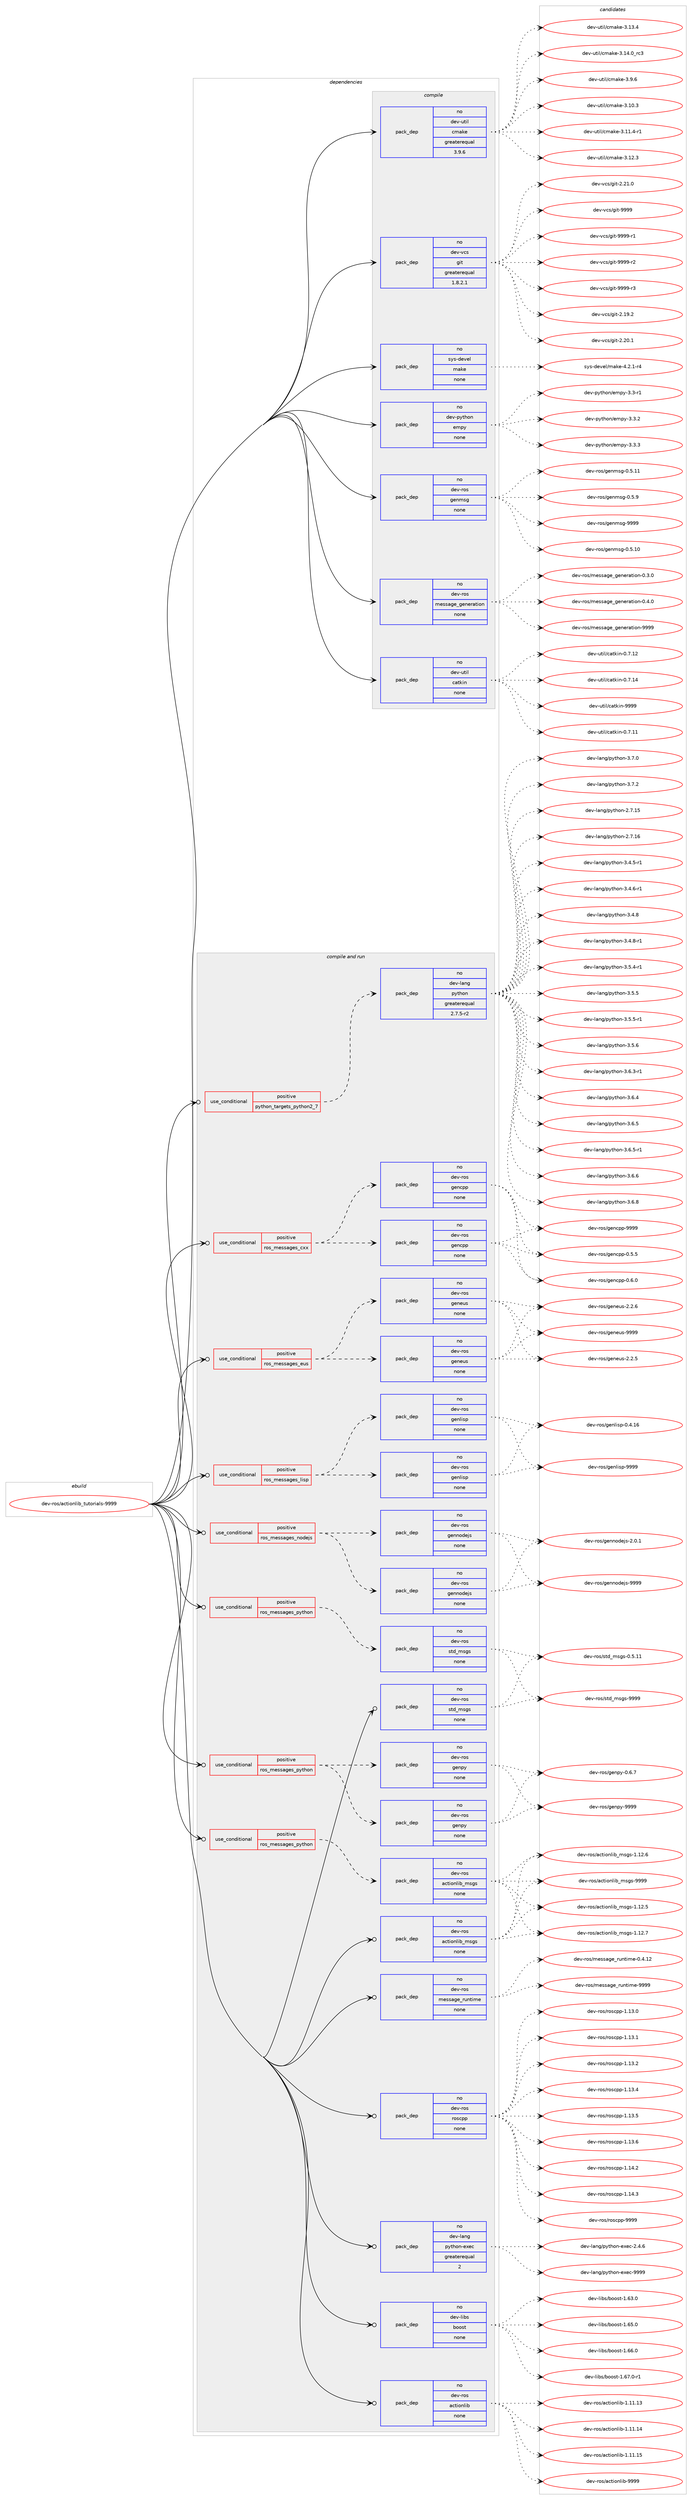 digraph prolog {

# *************
# Graph options
# *************

newrank=true;
concentrate=true;
compound=true;
graph [rankdir=LR,fontname=Helvetica,fontsize=10,ranksep=1.5];#, ranksep=2.5, nodesep=0.2];
edge  [arrowhead=vee];
node  [fontname=Helvetica,fontsize=10];

# **********
# The ebuild
# **********

subgraph cluster_leftcol {
color=gray;
rank=same;
label=<<i>ebuild</i>>;
id [label="dev-ros/actionlib_tutorials-9999", color=red, width=4, href="../dev-ros/actionlib_tutorials-9999.svg"];
}

# ****************
# The dependencies
# ****************

subgraph cluster_midcol {
color=gray;
label=<<i>dependencies</i>>;
subgraph cluster_compile {
fillcolor="#eeeeee";
style=filled;
label=<<i>compile</i>>;
subgraph pack1040356 {
dependency1451585 [label=<<TABLE BORDER="0" CELLBORDER="1" CELLSPACING="0" CELLPADDING="4" WIDTH="220"><TR><TD ROWSPAN="6" CELLPADDING="30">pack_dep</TD></TR><TR><TD WIDTH="110">no</TD></TR><TR><TD>dev-python</TD></TR><TR><TD>empy</TD></TR><TR><TD>none</TD></TR><TR><TD></TD></TR></TABLE>>, shape=none, color=blue];
}
id:e -> dependency1451585:w [weight=20,style="solid",arrowhead="vee"];
subgraph pack1040357 {
dependency1451586 [label=<<TABLE BORDER="0" CELLBORDER="1" CELLSPACING="0" CELLPADDING="4" WIDTH="220"><TR><TD ROWSPAN="6" CELLPADDING="30">pack_dep</TD></TR><TR><TD WIDTH="110">no</TD></TR><TR><TD>dev-ros</TD></TR><TR><TD>genmsg</TD></TR><TR><TD>none</TD></TR><TR><TD></TD></TR></TABLE>>, shape=none, color=blue];
}
id:e -> dependency1451586:w [weight=20,style="solid",arrowhead="vee"];
subgraph pack1040358 {
dependency1451587 [label=<<TABLE BORDER="0" CELLBORDER="1" CELLSPACING="0" CELLPADDING="4" WIDTH="220"><TR><TD ROWSPAN="6" CELLPADDING="30">pack_dep</TD></TR><TR><TD WIDTH="110">no</TD></TR><TR><TD>dev-ros</TD></TR><TR><TD>message_generation</TD></TR><TR><TD>none</TD></TR><TR><TD></TD></TR></TABLE>>, shape=none, color=blue];
}
id:e -> dependency1451587:w [weight=20,style="solid",arrowhead="vee"];
subgraph pack1040359 {
dependency1451588 [label=<<TABLE BORDER="0" CELLBORDER="1" CELLSPACING="0" CELLPADDING="4" WIDTH="220"><TR><TD ROWSPAN="6" CELLPADDING="30">pack_dep</TD></TR><TR><TD WIDTH="110">no</TD></TR><TR><TD>dev-util</TD></TR><TR><TD>catkin</TD></TR><TR><TD>none</TD></TR><TR><TD></TD></TR></TABLE>>, shape=none, color=blue];
}
id:e -> dependency1451588:w [weight=20,style="solid",arrowhead="vee"];
subgraph pack1040360 {
dependency1451589 [label=<<TABLE BORDER="0" CELLBORDER="1" CELLSPACING="0" CELLPADDING="4" WIDTH="220"><TR><TD ROWSPAN="6" CELLPADDING="30">pack_dep</TD></TR><TR><TD WIDTH="110">no</TD></TR><TR><TD>dev-util</TD></TR><TR><TD>cmake</TD></TR><TR><TD>greaterequal</TD></TR><TR><TD>3.9.6</TD></TR></TABLE>>, shape=none, color=blue];
}
id:e -> dependency1451589:w [weight=20,style="solid",arrowhead="vee"];
subgraph pack1040361 {
dependency1451590 [label=<<TABLE BORDER="0" CELLBORDER="1" CELLSPACING="0" CELLPADDING="4" WIDTH="220"><TR><TD ROWSPAN="6" CELLPADDING="30">pack_dep</TD></TR><TR><TD WIDTH="110">no</TD></TR><TR><TD>dev-vcs</TD></TR><TR><TD>git</TD></TR><TR><TD>greaterequal</TD></TR><TR><TD>1.8.2.1</TD></TR></TABLE>>, shape=none, color=blue];
}
id:e -> dependency1451590:w [weight=20,style="solid",arrowhead="vee"];
subgraph pack1040362 {
dependency1451591 [label=<<TABLE BORDER="0" CELLBORDER="1" CELLSPACING="0" CELLPADDING="4" WIDTH="220"><TR><TD ROWSPAN="6" CELLPADDING="30">pack_dep</TD></TR><TR><TD WIDTH="110">no</TD></TR><TR><TD>sys-devel</TD></TR><TR><TD>make</TD></TR><TR><TD>none</TD></TR><TR><TD></TD></TR></TABLE>>, shape=none, color=blue];
}
id:e -> dependency1451591:w [weight=20,style="solid",arrowhead="vee"];
}
subgraph cluster_compileandrun {
fillcolor="#eeeeee";
style=filled;
label=<<i>compile and run</i>>;
subgraph cond387849 {
dependency1451592 [label=<<TABLE BORDER="0" CELLBORDER="1" CELLSPACING="0" CELLPADDING="4"><TR><TD ROWSPAN="3" CELLPADDING="10">use_conditional</TD></TR><TR><TD>positive</TD></TR><TR><TD>python_targets_python2_7</TD></TR></TABLE>>, shape=none, color=red];
subgraph pack1040363 {
dependency1451593 [label=<<TABLE BORDER="0" CELLBORDER="1" CELLSPACING="0" CELLPADDING="4" WIDTH="220"><TR><TD ROWSPAN="6" CELLPADDING="30">pack_dep</TD></TR><TR><TD WIDTH="110">no</TD></TR><TR><TD>dev-lang</TD></TR><TR><TD>python</TD></TR><TR><TD>greaterequal</TD></TR><TR><TD>2.7.5-r2</TD></TR></TABLE>>, shape=none, color=blue];
}
dependency1451592:e -> dependency1451593:w [weight=20,style="dashed",arrowhead="vee"];
}
id:e -> dependency1451592:w [weight=20,style="solid",arrowhead="odotvee"];
subgraph cond387850 {
dependency1451594 [label=<<TABLE BORDER="0" CELLBORDER="1" CELLSPACING="0" CELLPADDING="4"><TR><TD ROWSPAN="3" CELLPADDING="10">use_conditional</TD></TR><TR><TD>positive</TD></TR><TR><TD>ros_messages_cxx</TD></TR></TABLE>>, shape=none, color=red];
subgraph pack1040364 {
dependency1451595 [label=<<TABLE BORDER="0" CELLBORDER="1" CELLSPACING="0" CELLPADDING="4" WIDTH="220"><TR><TD ROWSPAN="6" CELLPADDING="30">pack_dep</TD></TR><TR><TD WIDTH="110">no</TD></TR><TR><TD>dev-ros</TD></TR><TR><TD>gencpp</TD></TR><TR><TD>none</TD></TR><TR><TD></TD></TR></TABLE>>, shape=none, color=blue];
}
dependency1451594:e -> dependency1451595:w [weight=20,style="dashed",arrowhead="vee"];
subgraph pack1040365 {
dependency1451596 [label=<<TABLE BORDER="0" CELLBORDER="1" CELLSPACING="0" CELLPADDING="4" WIDTH="220"><TR><TD ROWSPAN="6" CELLPADDING="30">pack_dep</TD></TR><TR><TD WIDTH="110">no</TD></TR><TR><TD>dev-ros</TD></TR><TR><TD>gencpp</TD></TR><TR><TD>none</TD></TR><TR><TD></TD></TR></TABLE>>, shape=none, color=blue];
}
dependency1451594:e -> dependency1451596:w [weight=20,style="dashed",arrowhead="vee"];
}
id:e -> dependency1451594:w [weight=20,style="solid",arrowhead="odotvee"];
subgraph cond387851 {
dependency1451597 [label=<<TABLE BORDER="0" CELLBORDER="1" CELLSPACING="0" CELLPADDING="4"><TR><TD ROWSPAN="3" CELLPADDING="10">use_conditional</TD></TR><TR><TD>positive</TD></TR><TR><TD>ros_messages_eus</TD></TR></TABLE>>, shape=none, color=red];
subgraph pack1040366 {
dependency1451598 [label=<<TABLE BORDER="0" CELLBORDER="1" CELLSPACING="0" CELLPADDING="4" WIDTH="220"><TR><TD ROWSPAN="6" CELLPADDING="30">pack_dep</TD></TR><TR><TD WIDTH="110">no</TD></TR><TR><TD>dev-ros</TD></TR><TR><TD>geneus</TD></TR><TR><TD>none</TD></TR><TR><TD></TD></TR></TABLE>>, shape=none, color=blue];
}
dependency1451597:e -> dependency1451598:w [weight=20,style="dashed",arrowhead="vee"];
subgraph pack1040367 {
dependency1451599 [label=<<TABLE BORDER="0" CELLBORDER="1" CELLSPACING="0" CELLPADDING="4" WIDTH="220"><TR><TD ROWSPAN="6" CELLPADDING="30">pack_dep</TD></TR><TR><TD WIDTH="110">no</TD></TR><TR><TD>dev-ros</TD></TR><TR><TD>geneus</TD></TR><TR><TD>none</TD></TR><TR><TD></TD></TR></TABLE>>, shape=none, color=blue];
}
dependency1451597:e -> dependency1451599:w [weight=20,style="dashed",arrowhead="vee"];
}
id:e -> dependency1451597:w [weight=20,style="solid",arrowhead="odotvee"];
subgraph cond387852 {
dependency1451600 [label=<<TABLE BORDER="0" CELLBORDER="1" CELLSPACING="0" CELLPADDING="4"><TR><TD ROWSPAN="3" CELLPADDING="10">use_conditional</TD></TR><TR><TD>positive</TD></TR><TR><TD>ros_messages_lisp</TD></TR></TABLE>>, shape=none, color=red];
subgraph pack1040368 {
dependency1451601 [label=<<TABLE BORDER="0" CELLBORDER="1" CELLSPACING="0" CELLPADDING="4" WIDTH="220"><TR><TD ROWSPAN="6" CELLPADDING="30">pack_dep</TD></TR><TR><TD WIDTH="110">no</TD></TR><TR><TD>dev-ros</TD></TR><TR><TD>genlisp</TD></TR><TR><TD>none</TD></TR><TR><TD></TD></TR></TABLE>>, shape=none, color=blue];
}
dependency1451600:e -> dependency1451601:w [weight=20,style="dashed",arrowhead="vee"];
subgraph pack1040369 {
dependency1451602 [label=<<TABLE BORDER="0" CELLBORDER="1" CELLSPACING="0" CELLPADDING="4" WIDTH="220"><TR><TD ROWSPAN="6" CELLPADDING="30">pack_dep</TD></TR><TR><TD WIDTH="110">no</TD></TR><TR><TD>dev-ros</TD></TR><TR><TD>genlisp</TD></TR><TR><TD>none</TD></TR><TR><TD></TD></TR></TABLE>>, shape=none, color=blue];
}
dependency1451600:e -> dependency1451602:w [weight=20,style="dashed",arrowhead="vee"];
}
id:e -> dependency1451600:w [weight=20,style="solid",arrowhead="odotvee"];
subgraph cond387853 {
dependency1451603 [label=<<TABLE BORDER="0" CELLBORDER="1" CELLSPACING="0" CELLPADDING="4"><TR><TD ROWSPAN="3" CELLPADDING="10">use_conditional</TD></TR><TR><TD>positive</TD></TR><TR><TD>ros_messages_nodejs</TD></TR></TABLE>>, shape=none, color=red];
subgraph pack1040370 {
dependency1451604 [label=<<TABLE BORDER="0" CELLBORDER="1" CELLSPACING="0" CELLPADDING="4" WIDTH="220"><TR><TD ROWSPAN="6" CELLPADDING="30">pack_dep</TD></TR><TR><TD WIDTH="110">no</TD></TR><TR><TD>dev-ros</TD></TR><TR><TD>gennodejs</TD></TR><TR><TD>none</TD></TR><TR><TD></TD></TR></TABLE>>, shape=none, color=blue];
}
dependency1451603:e -> dependency1451604:w [weight=20,style="dashed",arrowhead="vee"];
subgraph pack1040371 {
dependency1451605 [label=<<TABLE BORDER="0" CELLBORDER="1" CELLSPACING="0" CELLPADDING="4" WIDTH="220"><TR><TD ROWSPAN="6" CELLPADDING="30">pack_dep</TD></TR><TR><TD WIDTH="110">no</TD></TR><TR><TD>dev-ros</TD></TR><TR><TD>gennodejs</TD></TR><TR><TD>none</TD></TR><TR><TD></TD></TR></TABLE>>, shape=none, color=blue];
}
dependency1451603:e -> dependency1451605:w [weight=20,style="dashed",arrowhead="vee"];
}
id:e -> dependency1451603:w [weight=20,style="solid",arrowhead="odotvee"];
subgraph cond387854 {
dependency1451606 [label=<<TABLE BORDER="0" CELLBORDER="1" CELLSPACING="0" CELLPADDING="4"><TR><TD ROWSPAN="3" CELLPADDING="10">use_conditional</TD></TR><TR><TD>positive</TD></TR><TR><TD>ros_messages_python</TD></TR></TABLE>>, shape=none, color=red];
subgraph pack1040372 {
dependency1451607 [label=<<TABLE BORDER="0" CELLBORDER="1" CELLSPACING="0" CELLPADDING="4" WIDTH="220"><TR><TD ROWSPAN="6" CELLPADDING="30">pack_dep</TD></TR><TR><TD WIDTH="110">no</TD></TR><TR><TD>dev-ros</TD></TR><TR><TD>actionlib_msgs</TD></TR><TR><TD>none</TD></TR><TR><TD></TD></TR></TABLE>>, shape=none, color=blue];
}
dependency1451606:e -> dependency1451607:w [weight=20,style="dashed",arrowhead="vee"];
}
id:e -> dependency1451606:w [weight=20,style="solid",arrowhead="odotvee"];
subgraph cond387855 {
dependency1451608 [label=<<TABLE BORDER="0" CELLBORDER="1" CELLSPACING="0" CELLPADDING="4"><TR><TD ROWSPAN="3" CELLPADDING="10">use_conditional</TD></TR><TR><TD>positive</TD></TR><TR><TD>ros_messages_python</TD></TR></TABLE>>, shape=none, color=red];
subgraph pack1040373 {
dependency1451609 [label=<<TABLE BORDER="0" CELLBORDER="1" CELLSPACING="0" CELLPADDING="4" WIDTH="220"><TR><TD ROWSPAN="6" CELLPADDING="30">pack_dep</TD></TR><TR><TD WIDTH="110">no</TD></TR><TR><TD>dev-ros</TD></TR><TR><TD>genpy</TD></TR><TR><TD>none</TD></TR><TR><TD></TD></TR></TABLE>>, shape=none, color=blue];
}
dependency1451608:e -> dependency1451609:w [weight=20,style="dashed",arrowhead="vee"];
subgraph pack1040374 {
dependency1451610 [label=<<TABLE BORDER="0" CELLBORDER="1" CELLSPACING="0" CELLPADDING="4" WIDTH="220"><TR><TD ROWSPAN="6" CELLPADDING="30">pack_dep</TD></TR><TR><TD WIDTH="110">no</TD></TR><TR><TD>dev-ros</TD></TR><TR><TD>genpy</TD></TR><TR><TD>none</TD></TR><TR><TD></TD></TR></TABLE>>, shape=none, color=blue];
}
dependency1451608:e -> dependency1451610:w [weight=20,style="dashed",arrowhead="vee"];
}
id:e -> dependency1451608:w [weight=20,style="solid",arrowhead="odotvee"];
subgraph cond387856 {
dependency1451611 [label=<<TABLE BORDER="0" CELLBORDER="1" CELLSPACING="0" CELLPADDING="4"><TR><TD ROWSPAN="3" CELLPADDING="10">use_conditional</TD></TR><TR><TD>positive</TD></TR><TR><TD>ros_messages_python</TD></TR></TABLE>>, shape=none, color=red];
subgraph pack1040375 {
dependency1451612 [label=<<TABLE BORDER="0" CELLBORDER="1" CELLSPACING="0" CELLPADDING="4" WIDTH="220"><TR><TD ROWSPAN="6" CELLPADDING="30">pack_dep</TD></TR><TR><TD WIDTH="110">no</TD></TR><TR><TD>dev-ros</TD></TR><TR><TD>std_msgs</TD></TR><TR><TD>none</TD></TR><TR><TD></TD></TR></TABLE>>, shape=none, color=blue];
}
dependency1451611:e -> dependency1451612:w [weight=20,style="dashed",arrowhead="vee"];
}
id:e -> dependency1451611:w [weight=20,style="solid",arrowhead="odotvee"];
subgraph pack1040376 {
dependency1451613 [label=<<TABLE BORDER="0" CELLBORDER="1" CELLSPACING="0" CELLPADDING="4" WIDTH="220"><TR><TD ROWSPAN="6" CELLPADDING="30">pack_dep</TD></TR><TR><TD WIDTH="110">no</TD></TR><TR><TD>dev-lang</TD></TR><TR><TD>python-exec</TD></TR><TR><TD>greaterequal</TD></TR><TR><TD>2</TD></TR></TABLE>>, shape=none, color=blue];
}
id:e -> dependency1451613:w [weight=20,style="solid",arrowhead="odotvee"];
subgraph pack1040377 {
dependency1451614 [label=<<TABLE BORDER="0" CELLBORDER="1" CELLSPACING="0" CELLPADDING="4" WIDTH="220"><TR><TD ROWSPAN="6" CELLPADDING="30">pack_dep</TD></TR><TR><TD WIDTH="110">no</TD></TR><TR><TD>dev-libs</TD></TR><TR><TD>boost</TD></TR><TR><TD>none</TD></TR><TR><TD></TD></TR></TABLE>>, shape=none, color=blue];
}
id:e -> dependency1451614:w [weight=20,style="solid",arrowhead="odotvee"];
subgraph pack1040378 {
dependency1451615 [label=<<TABLE BORDER="0" CELLBORDER="1" CELLSPACING="0" CELLPADDING="4" WIDTH="220"><TR><TD ROWSPAN="6" CELLPADDING="30">pack_dep</TD></TR><TR><TD WIDTH="110">no</TD></TR><TR><TD>dev-ros</TD></TR><TR><TD>actionlib</TD></TR><TR><TD>none</TD></TR><TR><TD></TD></TR></TABLE>>, shape=none, color=blue];
}
id:e -> dependency1451615:w [weight=20,style="solid",arrowhead="odotvee"];
subgraph pack1040379 {
dependency1451616 [label=<<TABLE BORDER="0" CELLBORDER="1" CELLSPACING="0" CELLPADDING="4" WIDTH="220"><TR><TD ROWSPAN="6" CELLPADDING="30">pack_dep</TD></TR><TR><TD WIDTH="110">no</TD></TR><TR><TD>dev-ros</TD></TR><TR><TD>actionlib_msgs</TD></TR><TR><TD>none</TD></TR><TR><TD></TD></TR></TABLE>>, shape=none, color=blue];
}
id:e -> dependency1451616:w [weight=20,style="solid",arrowhead="odotvee"];
subgraph pack1040380 {
dependency1451617 [label=<<TABLE BORDER="0" CELLBORDER="1" CELLSPACING="0" CELLPADDING="4" WIDTH="220"><TR><TD ROWSPAN="6" CELLPADDING="30">pack_dep</TD></TR><TR><TD WIDTH="110">no</TD></TR><TR><TD>dev-ros</TD></TR><TR><TD>message_runtime</TD></TR><TR><TD>none</TD></TR><TR><TD></TD></TR></TABLE>>, shape=none, color=blue];
}
id:e -> dependency1451617:w [weight=20,style="solid",arrowhead="odotvee"];
subgraph pack1040381 {
dependency1451618 [label=<<TABLE BORDER="0" CELLBORDER="1" CELLSPACING="0" CELLPADDING="4" WIDTH="220"><TR><TD ROWSPAN="6" CELLPADDING="30">pack_dep</TD></TR><TR><TD WIDTH="110">no</TD></TR><TR><TD>dev-ros</TD></TR><TR><TD>roscpp</TD></TR><TR><TD>none</TD></TR><TR><TD></TD></TR></TABLE>>, shape=none, color=blue];
}
id:e -> dependency1451618:w [weight=20,style="solid",arrowhead="odotvee"];
subgraph pack1040382 {
dependency1451619 [label=<<TABLE BORDER="0" CELLBORDER="1" CELLSPACING="0" CELLPADDING="4" WIDTH="220"><TR><TD ROWSPAN="6" CELLPADDING="30">pack_dep</TD></TR><TR><TD WIDTH="110">no</TD></TR><TR><TD>dev-ros</TD></TR><TR><TD>std_msgs</TD></TR><TR><TD>none</TD></TR><TR><TD></TD></TR></TABLE>>, shape=none, color=blue];
}
id:e -> dependency1451619:w [weight=20,style="solid",arrowhead="odotvee"];
}
subgraph cluster_run {
fillcolor="#eeeeee";
style=filled;
label=<<i>run</i>>;
}
}

# **************
# The candidates
# **************

subgraph cluster_choices {
rank=same;
color=gray;
label=<<i>candidates</i>>;

subgraph choice1040356 {
color=black;
nodesep=1;
choice1001011184511212111610411111047101109112121455146514511449 [label="dev-python/empy-3.3-r1", color=red, width=4,href="../dev-python/empy-3.3-r1.svg"];
choice1001011184511212111610411111047101109112121455146514650 [label="dev-python/empy-3.3.2", color=red, width=4,href="../dev-python/empy-3.3.2.svg"];
choice1001011184511212111610411111047101109112121455146514651 [label="dev-python/empy-3.3.3", color=red, width=4,href="../dev-python/empy-3.3.3.svg"];
dependency1451585:e -> choice1001011184511212111610411111047101109112121455146514511449:w [style=dotted,weight="100"];
dependency1451585:e -> choice1001011184511212111610411111047101109112121455146514650:w [style=dotted,weight="100"];
dependency1451585:e -> choice1001011184511212111610411111047101109112121455146514651:w [style=dotted,weight="100"];
}
subgraph choice1040357 {
color=black;
nodesep=1;
choice100101118451141111154710310111010911510345484653464948 [label="dev-ros/genmsg-0.5.10", color=red, width=4,href="../dev-ros/genmsg-0.5.10.svg"];
choice100101118451141111154710310111010911510345484653464949 [label="dev-ros/genmsg-0.5.11", color=red, width=4,href="../dev-ros/genmsg-0.5.11.svg"];
choice1001011184511411111547103101110109115103454846534657 [label="dev-ros/genmsg-0.5.9", color=red, width=4,href="../dev-ros/genmsg-0.5.9.svg"];
choice10010111845114111115471031011101091151034557575757 [label="dev-ros/genmsg-9999", color=red, width=4,href="../dev-ros/genmsg-9999.svg"];
dependency1451586:e -> choice100101118451141111154710310111010911510345484653464948:w [style=dotted,weight="100"];
dependency1451586:e -> choice100101118451141111154710310111010911510345484653464949:w [style=dotted,weight="100"];
dependency1451586:e -> choice1001011184511411111547103101110109115103454846534657:w [style=dotted,weight="100"];
dependency1451586:e -> choice10010111845114111115471031011101091151034557575757:w [style=dotted,weight="100"];
}
subgraph choice1040358 {
color=black;
nodesep=1;
choice1001011184511411111547109101115115971031019510310111010111497116105111110454846514648 [label="dev-ros/message_generation-0.3.0", color=red, width=4,href="../dev-ros/message_generation-0.3.0.svg"];
choice1001011184511411111547109101115115971031019510310111010111497116105111110454846524648 [label="dev-ros/message_generation-0.4.0", color=red, width=4,href="../dev-ros/message_generation-0.4.0.svg"];
choice10010111845114111115471091011151159710310195103101110101114971161051111104557575757 [label="dev-ros/message_generation-9999", color=red, width=4,href="../dev-ros/message_generation-9999.svg"];
dependency1451587:e -> choice1001011184511411111547109101115115971031019510310111010111497116105111110454846514648:w [style=dotted,weight="100"];
dependency1451587:e -> choice1001011184511411111547109101115115971031019510310111010111497116105111110454846524648:w [style=dotted,weight="100"];
dependency1451587:e -> choice10010111845114111115471091011151159710310195103101110101114971161051111104557575757:w [style=dotted,weight="100"];
}
subgraph choice1040359 {
color=black;
nodesep=1;
choice1001011184511711610510847999711610710511045484655464949 [label="dev-util/catkin-0.7.11", color=red, width=4,href="../dev-util/catkin-0.7.11.svg"];
choice1001011184511711610510847999711610710511045484655464950 [label="dev-util/catkin-0.7.12", color=red, width=4,href="../dev-util/catkin-0.7.12.svg"];
choice1001011184511711610510847999711610710511045484655464952 [label="dev-util/catkin-0.7.14", color=red, width=4,href="../dev-util/catkin-0.7.14.svg"];
choice100101118451171161051084799971161071051104557575757 [label="dev-util/catkin-9999", color=red, width=4,href="../dev-util/catkin-9999.svg"];
dependency1451588:e -> choice1001011184511711610510847999711610710511045484655464949:w [style=dotted,weight="100"];
dependency1451588:e -> choice1001011184511711610510847999711610710511045484655464950:w [style=dotted,weight="100"];
dependency1451588:e -> choice1001011184511711610510847999711610710511045484655464952:w [style=dotted,weight="100"];
dependency1451588:e -> choice100101118451171161051084799971161071051104557575757:w [style=dotted,weight="100"];
}
subgraph choice1040360 {
color=black;
nodesep=1;
choice1001011184511711610510847991099710710145514649484651 [label="dev-util/cmake-3.10.3", color=red, width=4,href="../dev-util/cmake-3.10.3.svg"];
choice10010111845117116105108479910997107101455146494946524511449 [label="dev-util/cmake-3.11.4-r1", color=red, width=4,href="../dev-util/cmake-3.11.4-r1.svg"];
choice1001011184511711610510847991099710710145514649504651 [label="dev-util/cmake-3.12.3", color=red, width=4,href="../dev-util/cmake-3.12.3.svg"];
choice1001011184511711610510847991099710710145514649514652 [label="dev-util/cmake-3.13.4", color=red, width=4,href="../dev-util/cmake-3.13.4.svg"];
choice1001011184511711610510847991099710710145514649524648951149951 [label="dev-util/cmake-3.14.0_rc3", color=red, width=4,href="../dev-util/cmake-3.14.0_rc3.svg"];
choice10010111845117116105108479910997107101455146574654 [label="dev-util/cmake-3.9.6", color=red, width=4,href="../dev-util/cmake-3.9.6.svg"];
dependency1451589:e -> choice1001011184511711610510847991099710710145514649484651:w [style=dotted,weight="100"];
dependency1451589:e -> choice10010111845117116105108479910997107101455146494946524511449:w [style=dotted,weight="100"];
dependency1451589:e -> choice1001011184511711610510847991099710710145514649504651:w [style=dotted,weight="100"];
dependency1451589:e -> choice1001011184511711610510847991099710710145514649514652:w [style=dotted,weight="100"];
dependency1451589:e -> choice1001011184511711610510847991099710710145514649524648951149951:w [style=dotted,weight="100"];
dependency1451589:e -> choice10010111845117116105108479910997107101455146574654:w [style=dotted,weight="100"];
}
subgraph choice1040361 {
color=black;
nodesep=1;
choice10010111845118991154710310511645504649574650 [label="dev-vcs/git-2.19.2", color=red, width=4,href="../dev-vcs/git-2.19.2.svg"];
choice10010111845118991154710310511645504650484649 [label="dev-vcs/git-2.20.1", color=red, width=4,href="../dev-vcs/git-2.20.1.svg"];
choice10010111845118991154710310511645504650494648 [label="dev-vcs/git-2.21.0", color=red, width=4,href="../dev-vcs/git-2.21.0.svg"];
choice1001011184511899115471031051164557575757 [label="dev-vcs/git-9999", color=red, width=4,href="../dev-vcs/git-9999.svg"];
choice10010111845118991154710310511645575757574511449 [label="dev-vcs/git-9999-r1", color=red, width=4,href="../dev-vcs/git-9999-r1.svg"];
choice10010111845118991154710310511645575757574511450 [label="dev-vcs/git-9999-r2", color=red, width=4,href="../dev-vcs/git-9999-r2.svg"];
choice10010111845118991154710310511645575757574511451 [label="dev-vcs/git-9999-r3", color=red, width=4,href="../dev-vcs/git-9999-r3.svg"];
dependency1451590:e -> choice10010111845118991154710310511645504649574650:w [style=dotted,weight="100"];
dependency1451590:e -> choice10010111845118991154710310511645504650484649:w [style=dotted,weight="100"];
dependency1451590:e -> choice10010111845118991154710310511645504650494648:w [style=dotted,weight="100"];
dependency1451590:e -> choice1001011184511899115471031051164557575757:w [style=dotted,weight="100"];
dependency1451590:e -> choice10010111845118991154710310511645575757574511449:w [style=dotted,weight="100"];
dependency1451590:e -> choice10010111845118991154710310511645575757574511450:w [style=dotted,weight="100"];
dependency1451590:e -> choice10010111845118991154710310511645575757574511451:w [style=dotted,weight="100"];
}
subgraph choice1040362 {
color=black;
nodesep=1;
choice1151211154510010111810110847109971071014552465046494511452 [label="sys-devel/make-4.2.1-r4", color=red, width=4,href="../sys-devel/make-4.2.1-r4.svg"];
dependency1451591:e -> choice1151211154510010111810110847109971071014552465046494511452:w [style=dotted,weight="100"];
}
subgraph choice1040363 {
color=black;
nodesep=1;
choice10010111845108971101034711212111610411111045504655464953 [label="dev-lang/python-2.7.15", color=red, width=4,href="../dev-lang/python-2.7.15.svg"];
choice10010111845108971101034711212111610411111045504655464954 [label="dev-lang/python-2.7.16", color=red, width=4,href="../dev-lang/python-2.7.16.svg"];
choice1001011184510897110103471121211161041111104551465246534511449 [label="dev-lang/python-3.4.5-r1", color=red, width=4,href="../dev-lang/python-3.4.5-r1.svg"];
choice1001011184510897110103471121211161041111104551465246544511449 [label="dev-lang/python-3.4.6-r1", color=red, width=4,href="../dev-lang/python-3.4.6-r1.svg"];
choice100101118451089711010347112121116104111110455146524656 [label="dev-lang/python-3.4.8", color=red, width=4,href="../dev-lang/python-3.4.8.svg"];
choice1001011184510897110103471121211161041111104551465246564511449 [label="dev-lang/python-3.4.8-r1", color=red, width=4,href="../dev-lang/python-3.4.8-r1.svg"];
choice1001011184510897110103471121211161041111104551465346524511449 [label="dev-lang/python-3.5.4-r1", color=red, width=4,href="../dev-lang/python-3.5.4-r1.svg"];
choice100101118451089711010347112121116104111110455146534653 [label="dev-lang/python-3.5.5", color=red, width=4,href="../dev-lang/python-3.5.5.svg"];
choice1001011184510897110103471121211161041111104551465346534511449 [label="dev-lang/python-3.5.5-r1", color=red, width=4,href="../dev-lang/python-3.5.5-r1.svg"];
choice100101118451089711010347112121116104111110455146534654 [label="dev-lang/python-3.5.6", color=red, width=4,href="../dev-lang/python-3.5.6.svg"];
choice1001011184510897110103471121211161041111104551465446514511449 [label="dev-lang/python-3.6.3-r1", color=red, width=4,href="../dev-lang/python-3.6.3-r1.svg"];
choice100101118451089711010347112121116104111110455146544652 [label="dev-lang/python-3.6.4", color=red, width=4,href="../dev-lang/python-3.6.4.svg"];
choice100101118451089711010347112121116104111110455146544653 [label="dev-lang/python-3.6.5", color=red, width=4,href="../dev-lang/python-3.6.5.svg"];
choice1001011184510897110103471121211161041111104551465446534511449 [label="dev-lang/python-3.6.5-r1", color=red, width=4,href="../dev-lang/python-3.6.5-r1.svg"];
choice100101118451089711010347112121116104111110455146544654 [label="dev-lang/python-3.6.6", color=red, width=4,href="../dev-lang/python-3.6.6.svg"];
choice100101118451089711010347112121116104111110455146544656 [label="dev-lang/python-3.6.8", color=red, width=4,href="../dev-lang/python-3.6.8.svg"];
choice100101118451089711010347112121116104111110455146554648 [label="dev-lang/python-3.7.0", color=red, width=4,href="../dev-lang/python-3.7.0.svg"];
choice100101118451089711010347112121116104111110455146554650 [label="dev-lang/python-3.7.2", color=red, width=4,href="../dev-lang/python-3.7.2.svg"];
dependency1451593:e -> choice10010111845108971101034711212111610411111045504655464953:w [style=dotted,weight="100"];
dependency1451593:e -> choice10010111845108971101034711212111610411111045504655464954:w [style=dotted,weight="100"];
dependency1451593:e -> choice1001011184510897110103471121211161041111104551465246534511449:w [style=dotted,weight="100"];
dependency1451593:e -> choice1001011184510897110103471121211161041111104551465246544511449:w [style=dotted,weight="100"];
dependency1451593:e -> choice100101118451089711010347112121116104111110455146524656:w [style=dotted,weight="100"];
dependency1451593:e -> choice1001011184510897110103471121211161041111104551465246564511449:w [style=dotted,weight="100"];
dependency1451593:e -> choice1001011184510897110103471121211161041111104551465346524511449:w [style=dotted,weight="100"];
dependency1451593:e -> choice100101118451089711010347112121116104111110455146534653:w [style=dotted,weight="100"];
dependency1451593:e -> choice1001011184510897110103471121211161041111104551465346534511449:w [style=dotted,weight="100"];
dependency1451593:e -> choice100101118451089711010347112121116104111110455146534654:w [style=dotted,weight="100"];
dependency1451593:e -> choice1001011184510897110103471121211161041111104551465446514511449:w [style=dotted,weight="100"];
dependency1451593:e -> choice100101118451089711010347112121116104111110455146544652:w [style=dotted,weight="100"];
dependency1451593:e -> choice100101118451089711010347112121116104111110455146544653:w [style=dotted,weight="100"];
dependency1451593:e -> choice1001011184510897110103471121211161041111104551465446534511449:w [style=dotted,weight="100"];
dependency1451593:e -> choice100101118451089711010347112121116104111110455146544654:w [style=dotted,weight="100"];
dependency1451593:e -> choice100101118451089711010347112121116104111110455146544656:w [style=dotted,weight="100"];
dependency1451593:e -> choice100101118451089711010347112121116104111110455146554648:w [style=dotted,weight="100"];
dependency1451593:e -> choice100101118451089711010347112121116104111110455146554650:w [style=dotted,weight="100"];
}
subgraph choice1040364 {
color=black;
nodesep=1;
choice100101118451141111154710310111099112112454846534653 [label="dev-ros/gencpp-0.5.5", color=red, width=4,href="../dev-ros/gencpp-0.5.5.svg"];
choice100101118451141111154710310111099112112454846544648 [label="dev-ros/gencpp-0.6.0", color=red, width=4,href="../dev-ros/gencpp-0.6.0.svg"];
choice1001011184511411111547103101110991121124557575757 [label="dev-ros/gencpp-9999", color=red, width=4,href="../dev-ros/gencpp-9999.svg"];
dependency1451595:e -> choice100101118451141111154710310111099112112454846534653:w [style=dotted,weight="100"];
dependency1451595:e -> choice100101118451141111154710310111099112112454846544648:w [style=dotted,weight="100"];
dependency1451595:e -> choice1001011184511411111547103101110991121124557575757:w [style=dotted,weight="100"];
}
subgraph choice1040365 {
color=black;
nodesep=1;
choice100101118451141111154710310111099112112454846534653 [label="dev-ros/gencpp-0.5.5", color=red, width=4,href="../dev-ros/gencpp-0.5.5.svg"];
choice100101118451141111154710310111099112112454846544648 [label="dev-ros/gencpp-0.6.0", color=red, width=4,href="../dev-ros/gencpp-0.6.0.svg"];
choice1001011184511411111547103101110991121124557575757 [label="dev-ros/gencpp-9999", color=red, width=4,href="../dev-ros/gencpp-9999.svg"];
dependency1451596:e -> choice100101118451141111154710310111099112112454846534653:w [style=dotted,weight="100"];
dependency1451596:e -> choice100101118451141111154710310111099112112454846544648:w [style=dotted,weight="100"];
dependency1451596:e -> choice1001011184511411111547103101110991121124557575757:w [style=dotted,weight="100"];
}
subgraph choice1040366 {
color=black;
nodesep=1;
choice1001011184511411111547103101110101117115455046504653 [label="dev-ros/geneus-2.2.5", color=red, width=4,href="../dev-ros/geneus-2.2.5.svg"];
choice1001011184511411111547103101110101117115455046504654 [label="dev-ros/geneus-2.2.6", color=red, width=4,href="../dev-ros/geneus-2.2.6.svg"];
choice10010111845114111115471031011101011171154557575757 [label="dev-ros/geneus-9999", color=red, width=4,href="../dev-ros/geneus-9999.svg"];
dependency1451598:e -> choice1001011184511411111547103101110101117115455046504653:w [style=dotted,weight="100"];
dependency1451598:e -> choice1001011184511411111547103101110101117115455046504654:w [style=dotted,weight="100"];
dependency1451598:e -> choice10010111845114111115471031011101011171154557575757:w [style=dotted,weight="100"];
}
subgraph choice1040367 {
color=black;
nodesep=1;
choice1001011184511411111547103101110101117115455046504653 [label="dev-ros/geneus-2.2.5", color=red, width=4,href="../dev-ros/geneus-2.2.5.svg"];
choice1001011184511411111547103101110101117115455046504654 [label="dev-ros/geneus-2.2.6", color=red, width=4,href="../dev-ros/geneus-2.2.6.svg"];
choice10010111845114111115471031011101011171154557575757 [label="dev-ros/geneus-9999", color=red, width=4,href="../dev-ros/geneus-9999.svg"];
dependency1451599:e -> choice1001011184511411111547103101110101117115455046504653:w [style=dotted,weight="100"];
dependency1451599:e -> choice1001011184511411111547103101110101117115455046504654:w [style=dotted,weight="100"];
dependency1451599:e -> choice10010111845114111115471031011101011171154557575757:w [style=dotted,weight="100"];
}
subgraph choice1040368 {
color=black;
nodesep=1;
choice100101118451141111154710310111010810511511245484652464954 [label="dev-ros/genlisp-0.4.16", color=red, width=4,href="../dev-ros/genlisp-0.4.16.svg"];
choice10010111845114111115471031011101081051151124557575757 [label="dev-ros/genlisp-9999", color=red, width=4,href="../dev-ros/genlisp-9999.svg"];
dependency1451601:e -> choice100101118451141111154710310111010810511511245484652464954:w [style=dotted,weight="100"];
dependency1451601:e -> choice10010111845114111115471031011101081051151124557575757:w [style=dotted,weight="100"];
}
subgraph choice1040369 {
color=black;
nodesep=1;
choice100101118451141111154710310111010810511511245484652464954 [label="dev-ros/genlisp-0.4.16", color=red, width=4,href="../dev-ros/genlisp-0.4.16.svg"];
choice10010111845114111115471031011101081051151124557575757 [label="dev-ros/genlisp-9999", color=red, width=4,href="../dev-ros/genlisp-9999.svg"];
dependency1451602:e -> choice100101118451141111154710310111010810511511245484652464954:w [style=dotted,weight="100"];
dependency1451602:e -> choice10010111845114111115471031011101081051151124557575757:w [style=dotted,weight="100"];
}
subgraph choice1040370 {
color=black;
nodesep=1;
choice1001011184511411111547103101110110111100101106115455046484649 [label="dev-ros/gennodejs-2.0.1", color=red, width=4,href="../dev-ros/gennodejs-2.0.1.svg"];
choice10010111845114111115471031011101101111001011061154557575757 [label="dev-ros/gennodejs-9999", color=red, width=4,href="../dev-ros/gennodejs-9999.svg"];
dependency1451604:e -> choice1001011184511411111547103101110110111100101106115455046484649:w [style=dotted,weight="100"];
dependency1451604:e -> choice10010111845114111115471031011101101111001011061154557575757:w [style=dotted,weight="100"];
}
subgraph choice1040371 {
color=black;
nodesep=1;
choice1001011184511411111547103101110110111100101106115455046484649 [label="dev-ros/gennodejs-2.0.1", color=red, width=4,href="../dev-ros/gennodejs-2.0.1.svg"];
choice10010111845114111115471031011101101111001011061154557575757 [label="dev-ros/gennodejs-9999", color=red, width=4,href="../dev-ros/gennodejs-9999.svg"];
dependency1451605:e -> choice1001011184511411111547103101110110111100101106115455046484649:w [style=dotted,weight="100"];
dependency1451605:e -> choice10010111845114111115471031011101101111001011061154557575757:w [style=dotted,weight="100"];
}
subgraph choice1040372 {
color=black;
nodesep=1;
choice10010111845114111115479799116105111110108105989510911510311545494649504653 [label="dev-ros/actionlib_msgs-1.12.5", color=red, width=4,href="../dev-ros/actionlib_msgs-1.12.5.svg"];
choice10010111845114111115479799116105111110108105989510911510311545494649504654 [label="dev-ros/actionlib_msgs-1.12.6", color=red, width=4,href="../dev-ros/actionlib_msgs-1.12.6.svg"];
choice10010111845114111115479799116105111110108105989510911510311545494649504655 [label="dev-ros/actionlib_msgs-1.12.7", color=red, width=4,href="../dev-ros/actionlib_msgs-1.12.7.svg"];
choice1001011184511411111547979911610511111010810598951091151031154557575757 [label="dev-ros/actionlib_msgs-9999", color=red, width=4,href="../dev-ros/actionlib_msgs-9999.svg"];
dependency1451607:e -> choice10010111845114111115479799116105111110108105989510911510311545494649504653:w [style=dotted,weight="100"];
dependency1451607:e -> choice10010111845114111115479799116105111110108105989510911510311545494649504654:w [style=dotted,weight="100"];
dependency1451607:e -> choice10010111845114111115479799116105111110108105989510911510311545494649504655:w [style=dotted,weight="100"];
dependency1451607:e -> choice1001011184511411111547979911610511111010810598951091151031154557575757:w [style=dotted,weight="100"];
}
subgraph choice1040373 {
color=black;
nodesep=1;
choice1001011184511411111547103101110112121454846544655 [label="dev-ros/genpy-0.6.7", color=red, width=4,href="../dev-ros/genpy-0.6.7.svg"];
choice10010111845114111115471031011101121214557575757 [label="dev-ros/genpy-9999", color=red, width=4,href="../dev-ros/genpy-9999.svg"];
dependency1451609:e -> choice1001011184511411111547103101110112121454846544655:w [style=dotted,weight="100"];
dependency1451609:e -> choice10010111845114111115471031011101121214557575757:w [style=dotted,weight="100"];
}
subgraph choice1040374 {
color=black;
nodesep=1;
choice1001011184511411111547103101110112121454846544655 [label="dev-ros/genpy-0.6.7", color=red, width=4,href="../dev-ros/genpy-0.6.7.svg"];
choice10010111845114111115471031011101121214557575757 [label="dev-ros/genpy-9999", color=red, width=4,href="../dev-ros/genpy-9999.svg"];
dependency1451610:e -> choice1001011184511411111547103101110112121454846544655:w [style=dotted,weight="100"];
dependency1451610:e -> choice10010111845114111115471031011101121214557575757:w [style=dotted,weight="100"];
}
subgraph choice1040375 {
color=black;
nodesep=1;
choice10010111845114111115471151161009510911510311545484653464949 [label="dev-ros/std_msgs-0.5.11", color=red, width=4,href="../dev-ros/std_msgs-0.5.11.svg"];
choice1001011184511411111547115116100951091151031154557575757 [label="dev-ros/std_msgs-9999", color=red, width=4,href="../dev-ros/std_msgs-9999.svg"];
dependency1451612:e -> choice10010111845114111115471151161009510911510311545484653464949:w [style=dotted,weight="100"];
dependency1451612:e -> choice1001011184511411111547115116100951091151031154557575757:w [style=dotted,weight="100"];
}
subgraph choice1040376 {
color=black;
nodesep=1;
choice1001011184510897110103471121211161041111104510112010199455046524654 [label="dev-lang/python-exec-2.4.6", color=red, width=4,href="../dev-lang/python-exec-2.4.6.svg"];
choice10010111845108971101034711212111610411111045101120101994557575757 [label="dev-lang/python-exec-9999", color=red, width=4,href="../dev-lang/python-exec-9999.svg"];
dependency1451613:e -> choice1001011184510897110103471121211161041111104510112010199455046524654:w [style=dotted,weight="100"];
dependency1451613:e -> choice10010111845108971101034711212111610411111045101120101994557575757:w [style=dotted,weight="100"];
}
subgraph choice1040377 {
color=black;
nodesep=1;
choice1001011184510810598115479811111111511645494654514648 [label="dev-libs/boost-1.63.0", color=red, width=4,href="../dev-libs/boost-1.63.0.svg"];
choice1001011184510810598115479811111111511645494654534648 [label="dev-libs/boost-1.65.0", color=red, width=4,href="../dev-libs/boost-1.65.0.svg"];
choice1001011184510810598115479811111111511645494654544648 [label="dev-libs/boost-1.66.0", color=red, width=4,href="../dev-libs/boost-1.66.0.svg"];
choice10010111845108105981154798111111115116454946545546484511449 [label="dev-libs/boost-1.67.0-r1", color=red, width=4,href="../dev-libs/boost-1.67.0-r1.svg"];
dependency1451614:e -> choice1001011184510810598115479811111111511645494654514648:w [style=dotted,weight="100"];
dependency1451614:e -> choice1001011184510810598115479811111111511645494654534648:w [style=dotted,weight="100"];
dependency1451614:e -> choice1001011184510810598115479811111111511645494654544648:w [style=dotted,weight="100"];
dependency1451614:e -> choice10010111845108105981154798111111115116454946545546484511449:w [style=dotted,weight="100"];
}
subgraph choice1040378 {
color=black;
nodesep=1;
choice10010111845114111115479799116105111110108105984549464949464951 [label="dev-ros/actionlib-1.11.13", color=red, width=4,href="../dev-ros/actionlib-1.11.13.svg"];
choice10010111845114111115479799116105111110108105984549464949464952 [label="dev-ros/actionlib-1.11.14", color=red, width=4,href="../dev-ros/actionlib-1.11.14.svg"];
choice10010111845114111115479799116105111110108105984549464949464953 [label="dev-ros/actionlib-1.11.15", color=red, width=4,href="../dev-ros/actionlib-1.11.15.svg"];
choice10010111845114111115479799116105111110108105984557575757 [label="dev-ros/actionlib-9999", color=red, width=4,href="../dev-ros/actionlib-9999.svg"];
dependency1451615:e -> choice10010111845114111115479799116105111110108105984549464949464951:w [style=dotted,weight="100"];
dependency1451615:e -> choice10010111845114111115479799116105111110108105984549464949464952:w [style=dotted,weight="100"];
dependency1451615:e -> choice10010111845114111115479799116105111110108105984549464949464953:w [style=dotted,weight="100"];
dependency1451615:e -> choice10010111845114111115479799116105111110108105984557575757:w [style=dotted,weight="100"];
}
subgraph choice1040379 {
color=black;
nodesep=1;
choice10010111845114111115479799116105111110108105989510911510311545494649504653 [label="dev-ros/actionlib_msgs-1.12.5", color=red, width=4,href="../dev-ros/actionlib_msgs-1.12.5.svg"];
choice10010111845114111115479799116105111110108105989510911510311545494649504654 [label="dev-ros/actionlib_msgs-1.12.6", color=red, width=4,href="../dev-ros/actionlib_msgs-1.12.6.svg"];
choice10010111845114111115479799116105111110108105989510911510311545494649504655 [label="dev-ros/actionlib_msgs-1.12.7", color=red, width=4,href="../dev-ros/actionlib_msgs-1.12.7.svg"];
choice1001011184511411111547979911610511111010810598951091151031154557575757 [label="dev-ros/actionlib_msgs-9999", color=red, width=4,href="../dev-ros/actionlib_msgs-9999.svg"];
dependency1451616:e -> choice10010111845114111115479799116105111110108105989510911510311545494649504653:w [style=dotted,weight="100"];
dependency1451616:e -> choice10010111845114111115479799116105111110108105989510911510311545494649504654:w [style=dotted,weight="100"];
dependency1451616:e -> choice10010111845114111115479799116105111110108105989510911510311545494649504655:w [style=dotted,weight="100"];
dependency1451616:e -> choice1001011184511411111547979911610511111010810598951091151031154557575757:w [style=dotted,weight="100"];
}
subgraph choice1040380 {
color=black;
nodesep=1;
choice1001011184511411111547109101115115971031019511411711011610510910145484652464950 [label="dev-ros/message_runtime-0.4.12", color=red, width=4,href="../dev-ros/message_runtime-0.4.12.svg"];
choice100101118451141111154710910111511597103101951141171101161051091014557575757 [label="dev-ros/message_runtime-9999", color=red, width=4,href="../dev-ros/message_runtime-9999.svg"];
dependency1451617:e -> choice1001011184511411111547109101115115971031019511411711011610510910145484652464950:w [style=dotted,weight="100"];
dependency1451617:e -> choice100101118451141111154710910111511597103101951141171101161051091014557575757:w [style=dotted,weight="100"];
}
subgraph choice1040381 {
color=black;
nodesep=1;
choice10010111845114111115471141111159911211245494649514648 [label="dev-ros/roscpp-1.13.0", color=red, width=4,href="../dev-ros/roscpp-1.13.0.svg"];
choice10010111845114111115471141111159911211245494649514649 [label="dev-ros/roscpp-1.13.1", color=red, width=4,href="../dev-ros/roscpp-1.13.1.svg"];
choice10010111845114111115471141111159911211245494649514650 [label="dev-ros/roscpp-1.13.2", color=red, width=4,href="../dev-ros/roscpp-1.13.2.svg"];
choice10010111845114111115471141111159911211245494649514652 [label="dev-ros/roscpp-1.13.4", color=red, width=4,href="../dev-ros/roscpp-1.13.4.svg"];
choice10010111845114111115471141111159911211245494649514653 [label="dev-ros/roscpp-1.13.5", color=red, width=4,href="../dev-ros/roscpp-1.13.5.svg"];
choice10010111845114111115471141111159911211245494649514654 [label="dev-ros/roscpp-1.13.6", color=red, width=4,href="../dev-ros/roscpp-1.13.6.svg"];
choice10010111845114111115471141111159911211245494649524650 [label="dev-ros/roscpp-1.14.2", color=red, width=4,href="../dev-ros/roscpp-1.14.2.svg"];
choice10010111845114111115471141111159911211245494649524651 [label="dev-ros/roscpp-1.14.3", color=red, width=4,href="../dev-ros/roscpp-1.14.3.svg"];
choice1001011184511411111547114111115991121124557575757 [label="dev-ros/roscpp-9999", color=red, width=4,href="../dev-ros/roscpp-9999.svg"];
dependency1451618:e -> choice10010111845114111115471141111159911211245494649514648:w [style=dotted,weight="100"];
dependency1451618:e -> choice10010111845114111115471141111159911211245494649514649:w [style=dotted,weight="100"];
dependency1451618:e -> choice10010111845114111115471141111159911211245494649514650:w [style=dotted,weight="100"];
dependency1451618:e -> choice10010111845114111115471141111159911211245494649514652:w [style=dotted,weight="100"];
dependency1451618:e -> choice10010111845114111115471141111159911211245494649514653:w [style=dotted,weight="100"];
dependency1451618:e -> choice10010111845114111115471141111159911211245494649514654:w [style=dotted,weight="100"];
dependency1451618:e -> choice10010111845114111115471141111159911211245494649524650:w [style=dotted,weight="100"];
dependency1451618:e -> choice10010111845114111115471141111159911211245494649524651:w [style=dotted,weight="100"];
dependency1451618:e -> choice1001011184511411111547114111115991121124557575757:w [style=dotted,weight="100"];
}
subgraph choice1040382 {
color=black;
nodesep=1;
choice10010111845114111115471151161009510911510311545484653464949 [label="dev-ros/std_msgs-0.5.11", color=red, width=4,href="../dev-ros/std_msgs-0.5.11.svg"];
choice1001011184511411111547115116100951091151031154557575757 [label="dev-ros/std_msgs-9999", color=red, width=4,href="../dev-ros/std_msgs-9999.svg"];
dependency1451619:e -> choice10010111845114111115471151161009510911510311545484653464949:w [style=dotted,weight="100"];
dependency1451619:e -> choice1001011184511411111547115116100951091151031154557575757:w [style=dotted,weight="100"];
}
}

}
